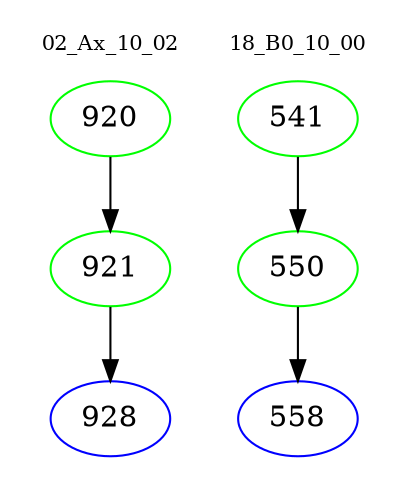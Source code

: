 digraph{
subgraph cluster_0 {
color = white
label = "02_Ax_10_02";
fontsize=10;
T0_920 [label="920", color="green"]
T0_920 -> T0_921 [color="black"]
T0_921 [label="921", color="green"]
T0_921 -> T0_928 [color="black"]
T0_928 [label="928", color="blue"]
}
subgraph cluster_1 {
color = white
label = "18_B0_10_00";
fontsize=10;
T1_541 [label="541", color="green"]
T1_541 -> T1_550 [color="black"]
T1_550 [label="550", color="green"]
T1_550 -> T1_558 [color="black"]
T1_558 [label="558", color="blue"]
}
}
